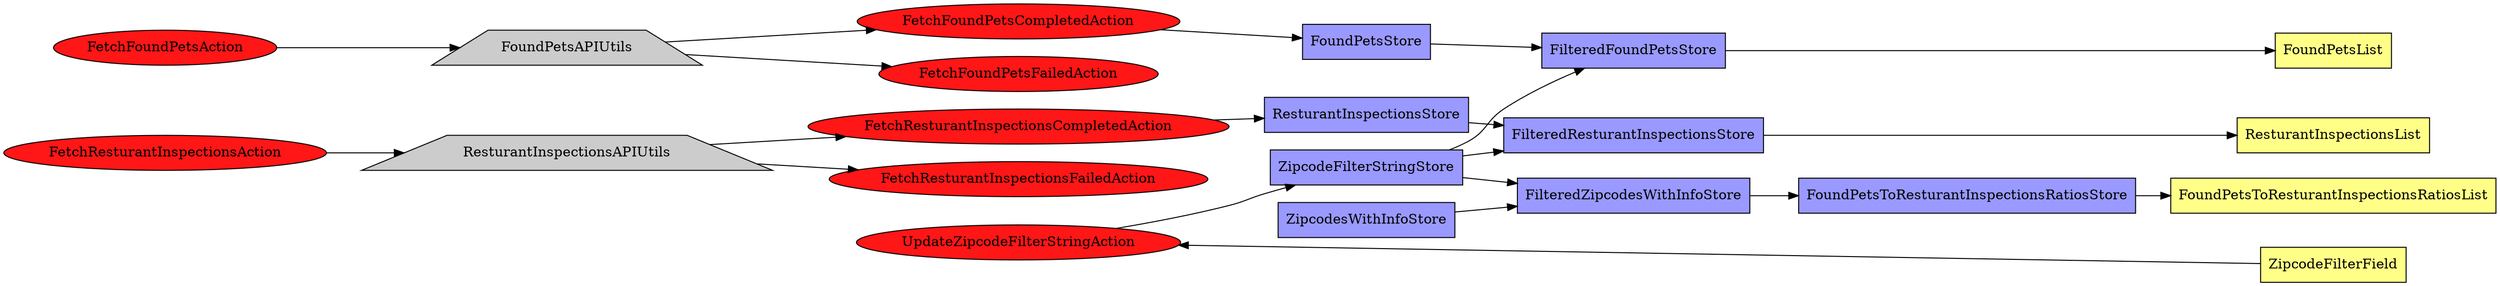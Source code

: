 digraph SystemDiagram {
    graph [rankdir=LR, clusterrank=local, style=dashed];
    FetchFoundPetsAction, FetchFoundPetsCompletedAction, FetchFoundPetsFailedAction, FetchResturantInspectionsAction, FetchResturantInspectionsCompletedAction, FetchResturantInspectionsFailedAction, UpdateZipcodeFilterStringAction [shape=oval, style=filled, fillcolor="#FF1616"];
    subgraph {
        rank=same;
        FetchFoundPetsCompletedAction, FetchFoundPetsFailedAction, FetchResturantInspectionsCompletedAction, FetchResturantInspectionsFailedAction, UpdateZipcodeFilterStringAction;
    }
    subgraph APIUtils {
        rank=same;
        FoundPetsAPIUtils, ResturantInspectionsAPIUtils [shape=trapezium, style=filled, fillcolor="#CCCCCC"];
    }
    FilteredFoundPetsStore, FoundPetsToResturantInspectionsRatiosStore, FilteredResturantInspectionsStore, ResturantInspectionsStore, FilteredZipcodesWithInfoStore, ZipcodeFilterStringStore, FoundPetsStore, ZipcodesWithInfoStore [shape=rect, style=filled, fillcolor="#9999FF"];
    subgraph ReactComponents {
        rank=same;
        FoundPetsList, ResturantInspectionsList, FoundPetsToResturantInspectionsRatiosList, ZipcodeFilterField [shape=rect, style=filled, fillcolor="#FFFF88"];
    }

    FetchFoundPetsAction -> FoundPetsAPIUtils -> FetchFoundPetsCompletedAction, FetchFoundPetsFailedAction;
    FetchResturantInspectionsAction -> ResturantInspectionsAPIUtils -> FetchResturantInspectionsCompletedAction, FetchResturantInspectionsFailedAction;

    FetchFoundPetsCompletedAction -> FoundPetsStore -> FilteredFoundPetsStore -> FoundPetsList;
    FetchResturantInspectionsCompletedAction -> ResturantInspectionsStore -> FilteredResturantInspectionsStore -> ResturantInspectionsList;
    ZipcodesWithInfoStore -> FilteredZipcodesWithInfoStore -> FoundPetsToResturantInspectionsRatiosStore -> FoundPetsToResturantInspectionsRatiosList;
    ZipcodeFilterField -> UpdateZipcodeFilterStringAction -> ZipcodeFilterStringStore -> FilteredResturantInspectionsStore, FilteredFoundPetsStore, FilteredZipcodesWithInfoStore;
}
